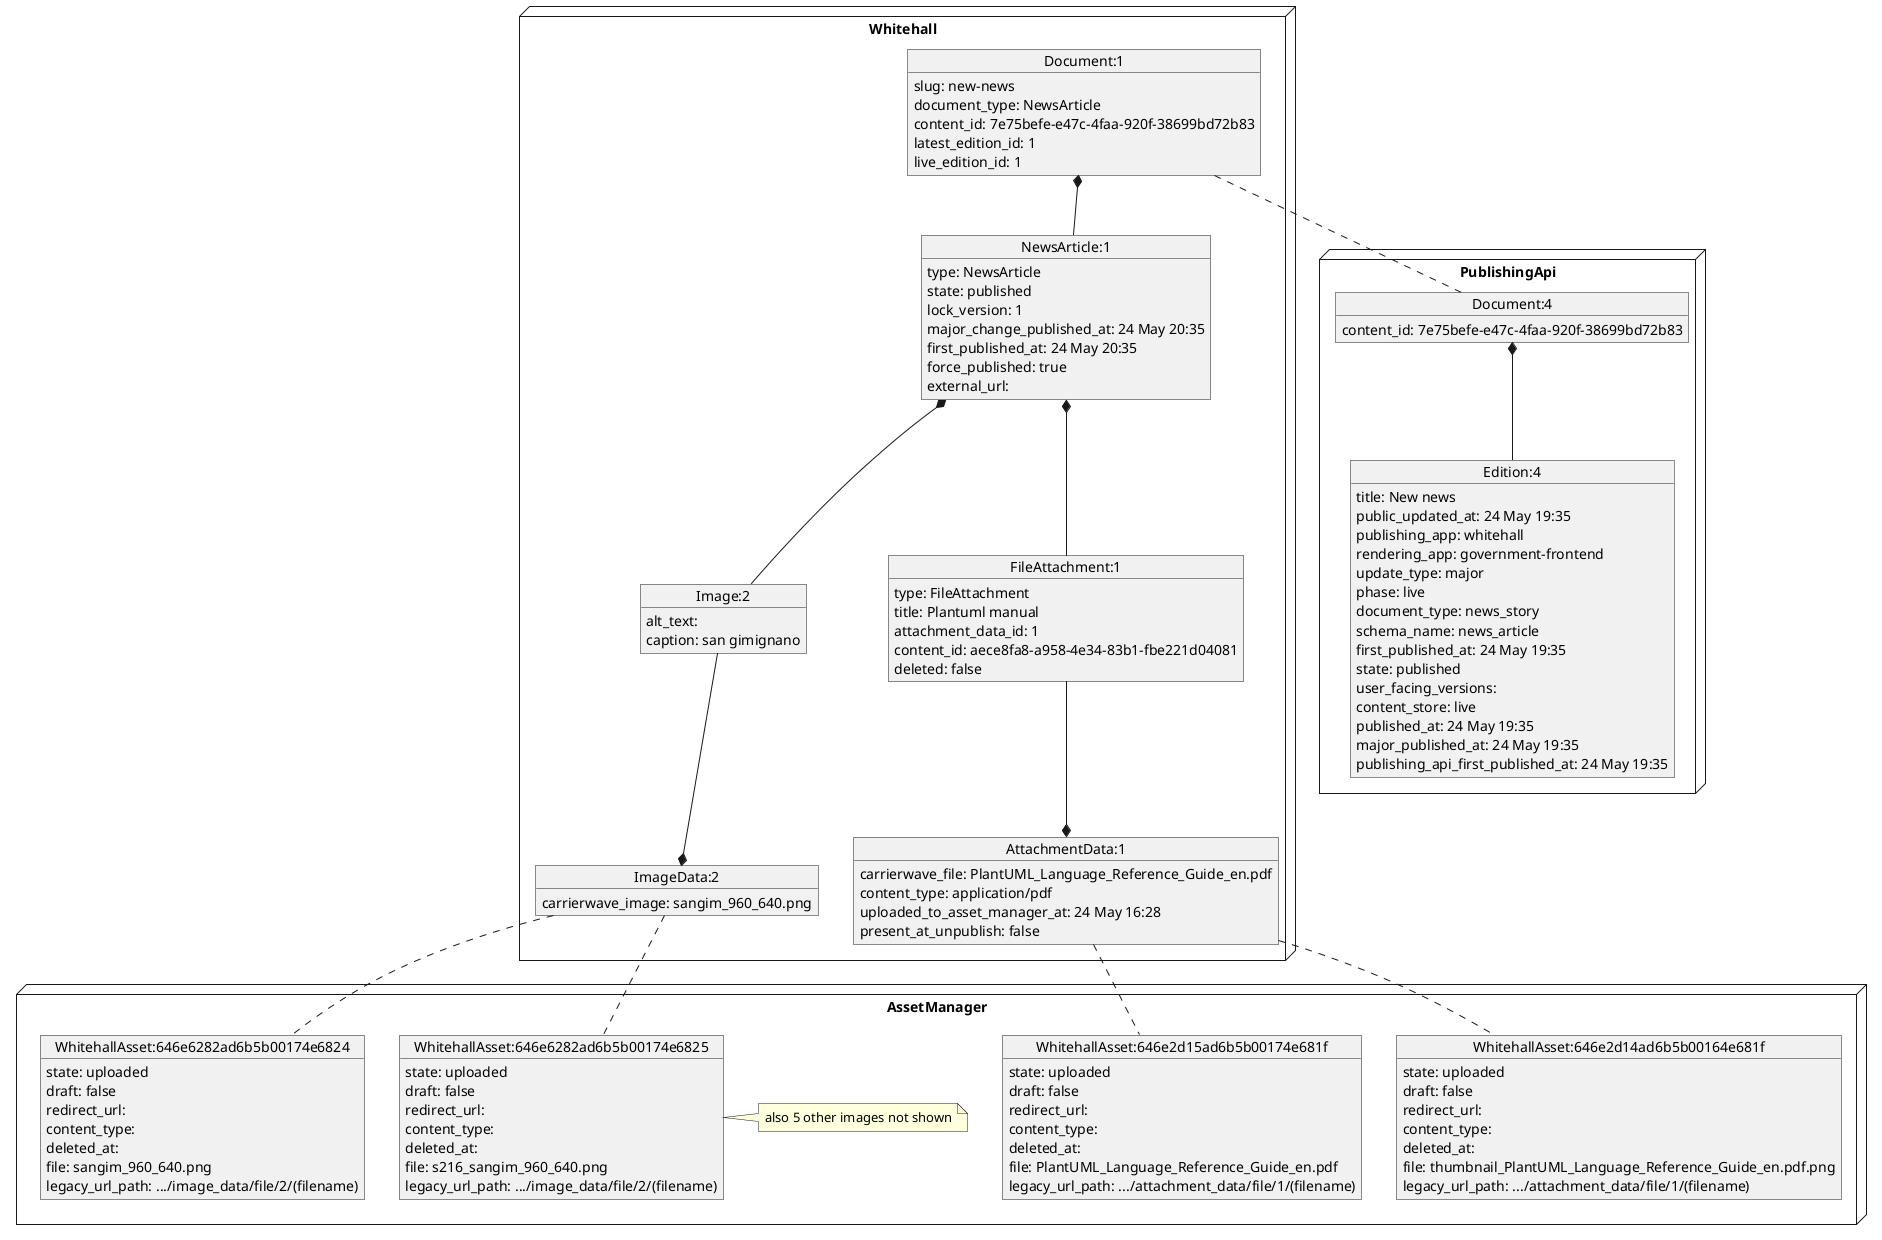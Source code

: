 @startuml
node Whitehall {
object "Document:1" as Document_1 {
  slug: new-news
  document_type: NewsArticle
  content_id: 7e75befe-e47c-4faa-920f-38699bd72b83
  latest_edition_id: 1
  live_edition_id: 1
}
together {
object "NewsArticle:1" as NewsArticle_1 {
  type: NewsArticle
  state: published
  lock_version: 1
  major_change_published_at: 24 May 20:35
  first_published_at: 24 May 20:35
  force_published: true
  external_url:
}
Document_1 *-- NewsArticle_1
object "FileAttachment:1" as FileAttachment_1 {
  type: FileAttachment
  title: Plantuml manual
  attachment_data_id: 1
  content_id: aece8fa8-a958-4e34-83b1-fbe221d04081
  deleted: false
}
NewsArticle_1 *-- FileAttachment_1
object "Image:2" as Image_2 {
  alt_text:
  caption: san gimignano
}
NewsArticle_1 *-- Image_2
}
object "AttachmentData:1" as AttachmentData_1 {
  carrierwave_file: PlantUML_Language_Reference_Guide_en.pdf
  content_type: application/pdf
  uploaded_to_asset_manager_at: 24 May 16:28
  present_at_unpublish: false
}
AttachmentData_1 *-u- FileAttachment_1
object "ImageData:2" as ImageData_2 {
  carrierwave_image: sangim_960_640.png
}
ImageData_2 *-u- Image_2
}
node PublishingApi {
object "Document:4" as pubapi_Document_4 {
  content_id: 7e75befe-e47c-4faa-920f-38699bd72b83
}
object "Edition:4" as pubapi_Edition_4 {
  title: New news
  public_updated_at: 24 May 19:35
  publishing_app: whitehall
  rendering_app: government-frontend
  update_type: major
  phase: live
  document_type: news_story
  schema_name: news_article
  first_published_at: 24 May 19:35
  state: published
  user_facing_versions:
  content_store: live
  published_at: 24 May 19:35
  major_published_at: 24 May 19:35
  publishing_api_first_published_at: 24 May 19:35
}
pubapi_Document_4 *-- pubapi_Edition_4
}
node AssetManager {
together {
object "WhitehallAsset:646e2d14ad6b5b00164e681f" as am_WhitehallAsset_646e2d14ad6b5b00164e681f {
  state: uploaded
  draft: false
  redirect_url:
  content_type:
  deleted_at:
  file: thumbnail_PlantUML_Language_Reference_Guide_en.pdf.png
  legacy_url_path: .../attachment_data/file/1/(filename)
}
object "WhitehallAsset:646e2d15ad6b5b00174e681f" as am_WhitehallAsset_646e2d15ad6b5b00174e681f {
  state: uploaded
  draft: false
  redirect_url:
  content_type:
  deleted_at:
  file: PlantUML_Language_Reference_Guide_en.pdf
  legacy_url_path: .../attachment_data/file/1/(filename)
}
}
together {
object "WhitehallAsset:646e6282ad6b5b00174e6824" as am_WhitehallAsset_646e6282ad6b5b00174e6824 {
  state: uploaded
  draft: false
  redirect_url:
  content_type:
  deleted_at:
  file: sangim_960_640.png
  legacy_url_path: .../image_data/file/2/(filename)
}
object "WhitehallAsset:646e6282ad6b5b00174e6825" as am_WhitehallAsset_646e6282ad6b5b00174e6825 {
  state: uploaded
  draft: false
  redirect_url:
  content_type:
  deleted_at:
  file: s216_sangim_960_640.png
  legacy_url_path: .../image_data/file/2/(filename)
}
note right
 also 5 other images not shown
end note
}
}
Document_1 .. pubapi_Document_4
AttachmentData_1 .. am_WhitehallAsset_646e2d14ad6b5b00164e681f
AttachmentData_1 .. am_WhitehallAsset_646e2d15ad6b5b00174e681f
ImageData_2 .. am_WhitehallAsset_646e6282ad6b5b00174e6824
ImageData_2 .. am_WhitehallAsset_646e6282ad6b5b00174e6825
@enduml